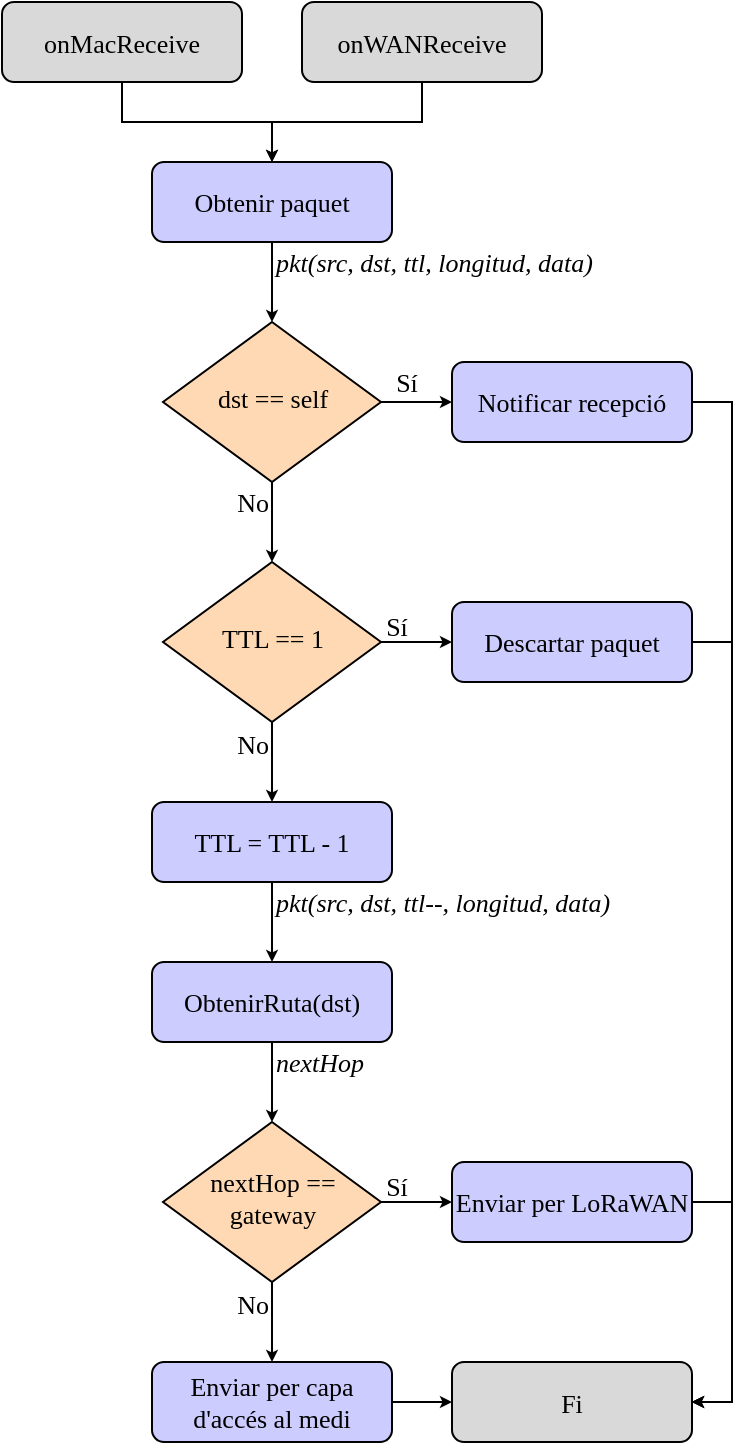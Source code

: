 <mxfile version="26.2.2">
  <diagram name="Page-1" id="mzez5VFSWtmt7TEJpQF6">
    <mxGraphModel dx="984" dy="662" grid="1" gridSize="10" guides="1" tooltips="1" connect="1" arrows="1" fold="1" page="1" pageScale="1" pageWidth="827" pageHeight="1169" math="0" shadow="0">
      <root>
        <mxCell id="0" />
        <mxCell id="1" parent="0" />
        <mxCell id="rC-MBk3FVQZ4qPWOqdKQ-1" value="" style="edgeStyle=orthogonalEdgeStyle;shape=connector;rounded=0;orthogonalLoop=1;jettySize=auto;html=1;shadow=0;strokeColor=default;strokeWidth=1;align=center;verticalAlign=middle;fontFamily=Computer Modern;fontSize=13;fontColor=default;labelBackgroundColor=none;endArrow=classic;endFill=1;endSize=3;" parent="1" source="rC-MBk3FVQZ4qPWOqdKQ-2" target="rC-MBk3FVQZ4qPWOqdKQ-11" edge="1">
          <mxGeometry relative="1" as="geometry" />
        </mxCell>
        <mxCell id="rC-MBk3FVQZ4qPWOqdKQ-2" value="&lt;div&gt;Obtenir paquet&lt;/div&gt;" style="rounded=1;whiteSpace=wrap;html=1;fontSize=13;glass=0;strokeWidth=1;shadow=0;fontFamily=Computer Modern;strokeColor=light-dark(#000000,#EDEDED);fillColor=light-dark(#ccccff, #ededed);" parent="1" vertex="1">
          <mxGeometry x="385" y="330" width="120" height="40" as="geometry" />
        </mxCell>
        <mxCell id="rC-MBk3FVQZ4qPWOqdKQ-3" value="" style="group;fontSize=13;" parent="1" vertex="1" connectable="0">
          <mxGeometry x="310" y="250" width="270" height="40" as="geometry" />
        </mxCell>
        <mxCell id="rC-MBk3FVQZ4qPWOqdKQ-4" value="onMacReceive" style="rounded=1;fontSize=13;glass=0;strokeWidth=1;shadow=0;fontFamily=Computer Modern;fillColor=light-dark(#d9d9d9, #CCCCCC);fontStyle=0;" parent="rC-MBk3FVQZ4qPWOqdKQ-3" vertex="1">
          <mxGeometry width="120" height="40" as="geometry" />
        </mxCell>
        <mxCell id="rC-MBk3FVQZ4qPWOqdKQ-5" value="onWANReceive" style="rounded=1;fontSize=13;glass=0;strokeWidth=1;shadow=0;fontFamily=Computer Modern;fillColor=light-dark(#d9d9d9, #CCCCCC);fontStyle=0;" parent="rC-MBk3FVQZ4qPWOqdKQ-3" vertex="1">
          <mxGeometry x="150" width="120" height="40" as="geometry" />
        </mxCell>
        <mxCell id="rC-MBk3FVQZ4qPWOqdKQ-6" style="edgeStyle=orthogonalEdgeStyle;shape=connector;rounded=0;orthogonalLoop=1;jettySize=auto;html=1;entryX=0.5;entryY=0;entryDx=0;entryDy=0;shadow=0;strokeColor=default;strokeWidth=1;align=center;verticalAlign=middle;fontFamily=Computer Modern;fontSize=13;fontColor=default;labelBackgroundColor=none;endArrow=classic;endFill=1;endSize=3;" parent="1" source="rC-MBk3FVQZ4qPWOqdKQ-4" target="rC-MBk3FVQZ4qPWOqdKQ-2" edge="1">
          <mxGeometry relative="1" as="geometry" />
        </mxCell>
        <mxCell id="rC-MBk3FVQZ4qPWOqdKQ-7" style="edgeStyle=orthogonalEdgeStyle;shape=connector;rounded=0;orthogonalLoop=1;jettySize=auto;html=1;entryX=0.5;entryY=0;entryDx=0;entryDy=0;shadow=0;strokeColor=default;strokeWidth=1;align=center;verticalAlign=middle;fontFamily=Computer Modern;fontSize=13;fontColor=default;labelBackgroundColor=none;endArrow=classic;endFill=1;endSize=3;" parent="1" source="rC-MBk3FVQZ4qPWOqdKQ-5" target="rC-MBk3FVQZ4qPWOqdKQ-2" edge="1">
          <mxGeometry relative="1" as="geometry" />
        </mxCell>
        <mxCell id="rC-MBk3FVQZ4qPWOqdKQ-8" value="" style="edgeStyle=orthogonalEdgeStyle;shape=connector;rounded=0;orthogonalLoop=1;jettySize=auto;html=1;shadow=0;strokeColor=default;strokeWidth=1;align=center;verticalAlign=middle;fontFamily=Computer Modern;fontSize=13;fontColor=default;labelBackgroundColor=none;endArrow=classic;endFill=1;endSize=3;" parent="1" source="rC-MBk3FVQZ4qPWOqdKQ-11" target="rC-MBk3FVQZ4qPWOqdKQ-14" edge="1">
          <mxGeometry relative="1" as="geometry" />
        </mxCell>
        <mxCell id="rC-MBk3FVQZ4qPWOqdKQ-9" value="Sí" style="edgeLabel;html=1;align=center;verticalAlign=middle;resizable=0;points=[];fontFamily=Computer Modern;fontSize=13;fontColor=default;labelBackgroundColor=none;" parent="rC-MBk3FVQZ4qPWOqdKQ-8" vertex="1" connectable="0">
          <mxGeometry x="-0.233" y="-1" relative="1" as="geometry">
            <mxPoint x="-5" y="-11" as="offset" />
          </mxGeometry>
        </mxCell>
        <mxCell id="rC-MBk3FVQZ4qPWOqdKQ-10" value="" style="edgeStyle=orthogonalEdgeStyle;shape=connector;rounded=0;orthogonalLoop=1;jettySize=auto;html=1;shadow=0;strokeColor=default;strokeWidth=1;align=center;verticalAlign=middle;fontFamily=Computer Modern;fontSize=13;fontColor=default;labelBackgroundColor=none;endArrow=classic;endFill=1;endSize=3;" parent="1" source="rC-MBk3FVQZ4qPWOqdKQ-11" edge="1">
          <mxGeometry relative="1" as="geometry">
            <mxPoint x="445" y="530" as="targetPoint" />
          </mxGeometry>
        </mxCell>
        <mxCell id="rC-MBk3FVQZ4qPWOqdKQ-11" value="dst == self" style="rhombus;whiteSpace=wrap;html=1;shadow=0;fontFamily=Computer Modern;fontSize=13;align=center;strokeWidth=1;spacing=6;spacingTop=-4;fillColor=light-dark(#ffd9b3, #36210a);strokeColor=#000000;" parent="1" vertex="1">
          <mxGeometry x="390.5" y="410" width="109" height="80" as="geometry" />
        </mxCell>
        <mxCell id="rC-MBk3FVQZ4qPWOqdKQ-12" value="pkt(src, dst, ttl, longitud, data)" style="edgeLabel;html=1;align=left;verticalAlign=middle;resizable=0;points=[];fontFamily=Computer Modern;fontSize=13;fontColor=default;labelBackgroundColor=none;fontStyle=2" parent="1" vertex="1" connectable="0">
          <mxGeometry x="445" y="379.998" as="geometry" />
        </mxCell>
        <mxCell id="8U7mtkoSM1OeHfx2B1FY-7" style="edgeStyle=orthogonalEdgeStyle;rounded=0;orthogonalLoop=1;jettySize=auto;html=1;entryX=1;entryY=0.5;entryDx=0;entryDy=0;exitX=1;exitY=0.5;exitDx=0;exitDy=0;endSize=3;" edge="1" parent="1" source="rC-MBk3FVQZ4qPWOqdKQ-14" target="rC-MBk3FVQZ4qPWOqdKQ-38">
          <mxGeometry relative="1" as="geometry">
            <mxPoint x="710" y="690" as="targetPoint" />
          </mxGeometry>
        </mxCell>
        <mxCell id="rC-MBk3FVQZ4qPWOqdKQ-14" value="Notificar recepció" style="rounded=1;whiteSpace=wrap;html=1;fontSize=13;glass=0;strokeWidth=1;shadow=0;fontFamily=Computer Modern;strokeColor=light-dark(#000000,#EDEDED);fillColor=light-dark(#ccccff, #ededed);" parent="1" vertex="1">
          <mxGeometry x="535" y="430" width="120" height="40" as="geometry" />
        </mxCell>
        <mxCell id="rC-MBk3FVQZ4qPWOqdKQ-15" value="" style="edgeStyle=orthogonalEdgeStyle;shape=connector;rounded=0;orthogonalLoop=1;jettySize=auto;html=1;shadow=0;strokeColor=default;strokeWidth=1;align=center;verticalAlign=middle;fontFamily=Computer Modern;fontSize=13;fontColor=default;labelBackgroundColor=none;endArrow=classic;endFill=1;endSize=3;" parent="1" source="rC-MBk3FVQZ4qPWOqdKQ-19" target="rC-MBk3FVQZ4qPWOqdKQ-21" edge="1">
          <mxGeometry relative="1" as="geometry" />
        </mxCell>
        <mxCell id="rC-MBk3FVQZ4qPWOqdKQ-16" value="&lt;div&gt;Sí&lt;/div&gt;" style="edgeLabel;html=1;align=center;verticalAlign=middle;resizable=0;points=[];fontFamily=Computer Modern;fontSize=13;fontColor=default;labelBackgroundColor=none;" parent="rC-MBk3FVQZ4qPWOqdKQ-15" vertex="1" connectable="0">
          <mxGeometry x="0.039" y="1" relative="1" as="geometry">
            <mxPoint x="-10" y="-9" as="offset" />
          </mxGeometry>
        </mxCell>
        <mxCell id="rC-MBk3FVQZ4qPWOqdKQ-17" value="" style="edgeStyle=orthogonalEdgeStyle;shape=connector;rounded=0;orthogonalLoop=1;jettySize=auto;html=1;shadow=0;strokeColor=default;strokeWidth=1;align=center;verticalAlign=middle;fontFamily=Computer Modern;fontSize=13;fontColor=default;labelBackgroundColor=none;endArrow=classic;endFill=1;endSize=3;" parent="1" source="rC-MBk3FVQZ4qPWOqdKQ-19" target="rC-MBk3FVQZ4qPWOqdKQ-23" edge="1">
          <mxGeometry relative="1" as="geometry" />
        </mxCell>
        <mxCell id="rC-MBk3FVQZ4qPWOqdKQ-18" value="No" style="edgeLabel;html=1;align=center;verticalAlign=middle;resizable=0;points=[];fontFamily=Computer Modern;fontSize=13;fontColor=default;labelBackgroundColor=none;" parent="rC-MBk3FVQZ4qPWOqdKQ-17" vertex="1" connectable="0">
          <mxGeometry x="-0.137" relative="1" as="geometry">
            <mxPoint x="-10" y="-7" as="offset" />
          </mxGeometry>
        </mxCell>
        <mxCell id="rC-MBk3FVQZ4qPWOqdKQ-19" value="TTL == 1" style="rhombus;whiteSpace=wrap;html=1;shadow=0;fontFamily=Computer Modern;fontSize=13;align=center;strokeWidth=1;spacing=6;spacingTop=-4;fillColor=light-dark(#ffd9b3, #36210a);strokeColor=#000000;" parent="1" vertex="1">
          <mxGeometry x="390.5" y="530" width="109" height="80" as="geometry" />
        </mxCell>
        <mxCell id="8U7mtkoSM1OeHfx2B1FY-6" style="edgeStyle=orthogonalEdgeStyle;rounded=0;orthogonalLoop=1;jettySize=auto;html=1;entryX=1;entryY=0.5;entryDx=0;entryDy=0;exitX=1;exitY=0.5;exitDx=0;exitDy=0;endSize=3;" edge="1" parent="1" source="rC-MBk3FVQZ4qPWOqdKQ-21" target="rC-MBk3FVQZ4qPWOqdKQ-38">
          <mxGeometry relative="1" as="geometry">
            <mxPoint x="700" y="870" as="targetPoint" />
          </mxGeometry>
        </mxCell>
        <mxCell id="rC-MBk3FVQZ4qPWOqdKQ-21" value="Descartar paquet" style="rounded=1;whiteSpace=wrap;html=1;fontSize=13;glass=0;strokeWidth=1;shadow=0;fontFamily=Computer Modern;strokeColor=light-dark(#000000,#EDEDED);fillColor=light-dark(#ccccff, #ededed);" parent="1" vertex="1">
          <mxGeometry x="535" y="550" width="120" height="40" as="geometry" />
        </mxCell>
        <mxCell id="rC-MBk3FVQZ4qPWOqdKQ-22" value="" style="edgeStyle=orthogonalEdgeStyle;shape=connector;rounded=0;orthogonalLoop=1;jettySize=auto;html=1;shadow=0;strokeColor=default;strokeWidth=1;align=center;verticalAlign=middle;fontFamily=Computer Modern;fontSize=13;fontColor=default;labelBackgroundColor=none;endArrow=classic;endFill=1;endSize=3;" parent="1" source="rC-MBk3FVQZ4qPWOqdKQ-23" edge="1">
          <mxGeometry relative="1" as="geometry">
            <mxPoint x="445" y="730" as="targetPoint" />
          </mxGeometry>
        </mxCell>
        <mxCell id="rC-MBk3FVQZ4qPWOqdKQ-23" value="TTL = TTL - 1" style="rounded=1;whiteSpace=wrap;html=1;fontSize=13;glass=0;strokeWidth=1;shadow=0;fontFamily=Computer Modern;strokeColor=light-dark(#000000,#EDEDED);fillColor=light-dark(#ccccff, #ededed);" parent="1" vertex="1">
          <mxGeometry x="385" y="650" width="120" height="40" as="geometry" />
        </mxCell>
        <mxCell id="rC-MBk3FVQZ4qPWOqdKQ-24" value="No" style="edgeLabel;html=1;align=center;verticalAlign=middle;resizable=0;points=[];fontFamily=Computer Modern;fontSize=13;fontColor=default;labelBackgroundColor=none;" parent="1" vertex="1" connectable="0">
          <mxGeometry x="435" y="500.002" as="geometry" />
        </mxCell>
        <mxCell id="rC-MBk3FVQZ4qPWOqdKQ-25" value="pkt(src, dst, ttl--, longitud, data)" style="edgeLabel;html=1;align=left;verticalAlign=middle;resizable=0;points=[];fontFamily=Computer Modern;fontSize=13;fontColor=default;labelBackgroundColor=none;fontStyle=2" parent="1" vertex="1" connectable="0">
          <mxGeometry x="445" y="699.998" as="geometry" />
        </mxCell>
        <mxCell id="rC-MBk3FVQZ4qPWOqdKQ-26" value="" style="edgeStyle=orthogonalEdgeStyle;shape=connector;rounded=0;orthogonalLoop=1;jettySize=auto;html=1;shadow=0;strokeColor=default;strokeWidth=1;align=center;verticalAlign=middle;fontFamily=Computer Modern;fontSize=13;fontColor=default;labelBackgroundColor=none;endArrow=classic;endFill=1;endSize=3;" parent="1" source="rC-MBk3FVQZ4qPWOqdKQ-27" edge="1">
          <mxGeometry relative="1" as="geometry">
            <mxPoint x="445" y="810" as="targetPoint" />
          </mxGeometry>
        </mxCell>
        <mxCell id="rC-MBk3FVQZ4qPWOqdKQ-27" value="ObtenirRuta(dst)" style="rounded=1;whiteSpace=wrap;html=1;fontSize=13;glass=0;strokeWidth=1;shadow=0;fontFamily=Computer Modern;strokeColor=light-dark(#000000,#EDEDED);fillColor=light-dark(#ccccff, #ededed);" parent="1" vertex="1">
          <mxGeometry x="385" y="730" width="120" height="40" as="geometry" />
        </mxCell>
        <mxCell id="rC-MBk3FVQZ4qPWOqdKQ-28" value="" style="edgeStyle=orthogonalEdgeStyle;shape=connector;rounded=0;orthogonalLoop=1;jettySize=auto;html=1;shadow=0;strokeColor=default;strokeWidth=1;align=center;verticalAlign=middle;fontFamily=Computer Modern;fontSize=13;fontColor=default;labelBackgroundColor=none;endArrow=classic;endFill=1;endSize=3;" parent="1" source="rC-MBk3FVQZ4qPWOqdKQ-32" target="rC-MBk3FVQZ4qPWOqdKQ-34" edge="1">
          <mxGeometry relative="1" as="geometry" />
        </mxCell>
        <mxCell id="rC-MBk3FVQZ4qPWOqdKQ-29" value="&lt;div&gt;Sí&lt;/div&gt;" style="edgeLabel;html=1;align=center;verticalAlign=middle;resizable=0;points=[];fontFamily=Computer Modern;fontSize=13;fontColor=default;labelBackgroundColor=none;" parent="rC-MBk3FVQZ4qPWOqdKQ-28" vertex="1" connectable="0">
          <mxGeometry x="0.039" y="1" relative="1" as="geometry">
            <mxPoint x="-10" y="-9" as="offset" />
          </mxGeometry>
        </mxCell>
        <mxCell id="rC-MBk3FVQZ4qPWOqdKQ-30" value="" style="edgeStyle=orthogonalEdgeStyle;shape=connector;rounded=0;orthogonalLoop=1;jettySize=auto;html=1;shadow=0;strokeColor=default;strokeWidth=1;align=center;verticalAlign=middle;fontFamily=Computer Modern;fontSize=13;fontColor=default;labelBackgroundColor=none;endArrow=classic;endFill=1;endSize=3;" parent="1" source="rC-MBk3FVQZ4qPWOqdKQ-32" target="rC-MBk3FVQZ4qPWOqdKQ-36" edge="1">
          <mxGeometry relative="1" as="geometry" />
        </mxCell>
        <mxCell id="rC-MBk3FVQZ4qPWOqdKQ-31" value="No" style="edgeLabel;html=1;align=center;verticalAlign=middle;resizable=0;points=[];fontFamily=Computer Modern;fontSize=13;fontColor=default;labelBackgroundColor=none;" parent="rC-MBk3FVQZ4qPWOqdKQ-30" vertex="1" connectable="0">
          <mxGeometry x="-0.137" relative="1" as="geometry">
            <mxPoint x="-10" y="-7" as="offset" />
          </mxGeometry>
        </mxCell>
        <mxCell id="rC-MBk3FVQZ4qPWOqdKQ-32" value="nextHop == gateway" style="rhombus;whiteSpace=wrap;html=1;shadow=0;fontFamily=Computer Modern;fontSize=13;align=center;strokeWidth=1;spacing=6;spacingTop=-4;fillColor=light-dark(#ffd9b3, #36210a);strokeColor=#000000;" parent="1" vertex="1">
          <mxGeometry x="390.5" y="810" width="109" height="80" as="geometry" />
        </mxCell>
        <mxCell id="8U7mtkoSM1OeHfx2B1FY-2" style="edgeStyle=orthogonalEdgeStyle;rounded=0;orthogonalLoop=1;jettySize=auto;html=1;entryX=1;entryY=0.5;entryDx=0;entryDy=0;exitX=1;exitY=0.5;exitDx=0;exitDy=0;endSize=3;" edge="1" parent="1" source="rC-MBk3FVQZ4qPWOqdKQ-34" target="rC-MBk3FVQZ4qPWOqdKQ-38">
          <mxGeometry relative="1" as="geometry" />
        </mxCell>
        <mxCell id="rC-MBk3FVQZ4qPWOqdKQ-34" value="Enviar per LoRaWAN" style="rounded=1;whiteSpace=wrap;html=1;fontSize=13;glass=0;strokeWidth=1;shadow=0;fontFamily=Computer Modern;strokeColor=light-dark(#000000,#EDEDED);fillColor=light-dark(#ccccff, #ededed);" parent="1" vertex="1">
          <mxGeometry x="535" y="830" width="120" height="40" as="geometry" />
        </mxCell>
        <mxCell id="rC-MBk3FVQZ4qPWOqdKQ-35" value="" style="edgeStyle=orthogonalEdgeStyle;shape=connector;rounded=0;orthogonalLoop=1;jettySize=auto;html=1;shadow=0;strokeColor=default;strokeWidth=1;align=center;verticalAlign=middle;fontFamily=Computer Modern;fontSize=13;fontColor=default;labelBackgroundColor=none;endArrow=classic;endFill=1;endSize=3;" parent="1" source="rC-MBk3FVQZ4qPWOqdKQ-36" target="rC-MBk3FVQZ4qPWOqdKQ-38" edge="1">
          <mxGeometry relative="1" as="geometry" />
        </mxCell>
        <mxCell id="rC-MBk3FVQZ4qPWOqdKQ-36" value="Enviar per capa d&#39;accés al medi" style="rounded=1;whiteSpace=wrap;html=1;fontSize=13;glass=0;strokeWidth=1;shadow=0;fontFamily=Computer Modern;strokeColor=light-dark(#000000,#EDEDED);fillColor=light-dark(#ccccff, #ededed);" parent="1" vertex="1">
          <mxGeometry x="385" y="930" width="120" height="40" as="geometry" />
        </mxCell>
        <mxCell id="rC-MBk3FVQZ4qPWOqdKQ-37" value="nextHop" style="edgeLabel;html=1;align=left;verticalAlign=middle;resizable=0;points=[];fontFamily=Computer Modern;fontSize=13;fontColor=default;labelBackgroundColor=none;fontStyle=2" parent="1" vertex="1" connectable="0">
          <mxGeometry x="445" y="779.998" as="geometry" />
        </mxCell>
        <mxCell id="rC-MBk3FVQZ4qPWOqdKQ-38" value="Fi" style="rounded=1;fontSize=13;glass=0;strokeWidth=1;shadow=0;fontFamily=Computer Modern;fillColor=light-dark(#d9d9d9, #CCCCCC);fontStyle=0;" parent="1" vertex="1">
          <mxGeometry x="535" y="930" width="120" height="40" as="geometry" />
        </mxCell>
      </root>
    </mxGraphModel>
  </diagram>
</mxfile>
